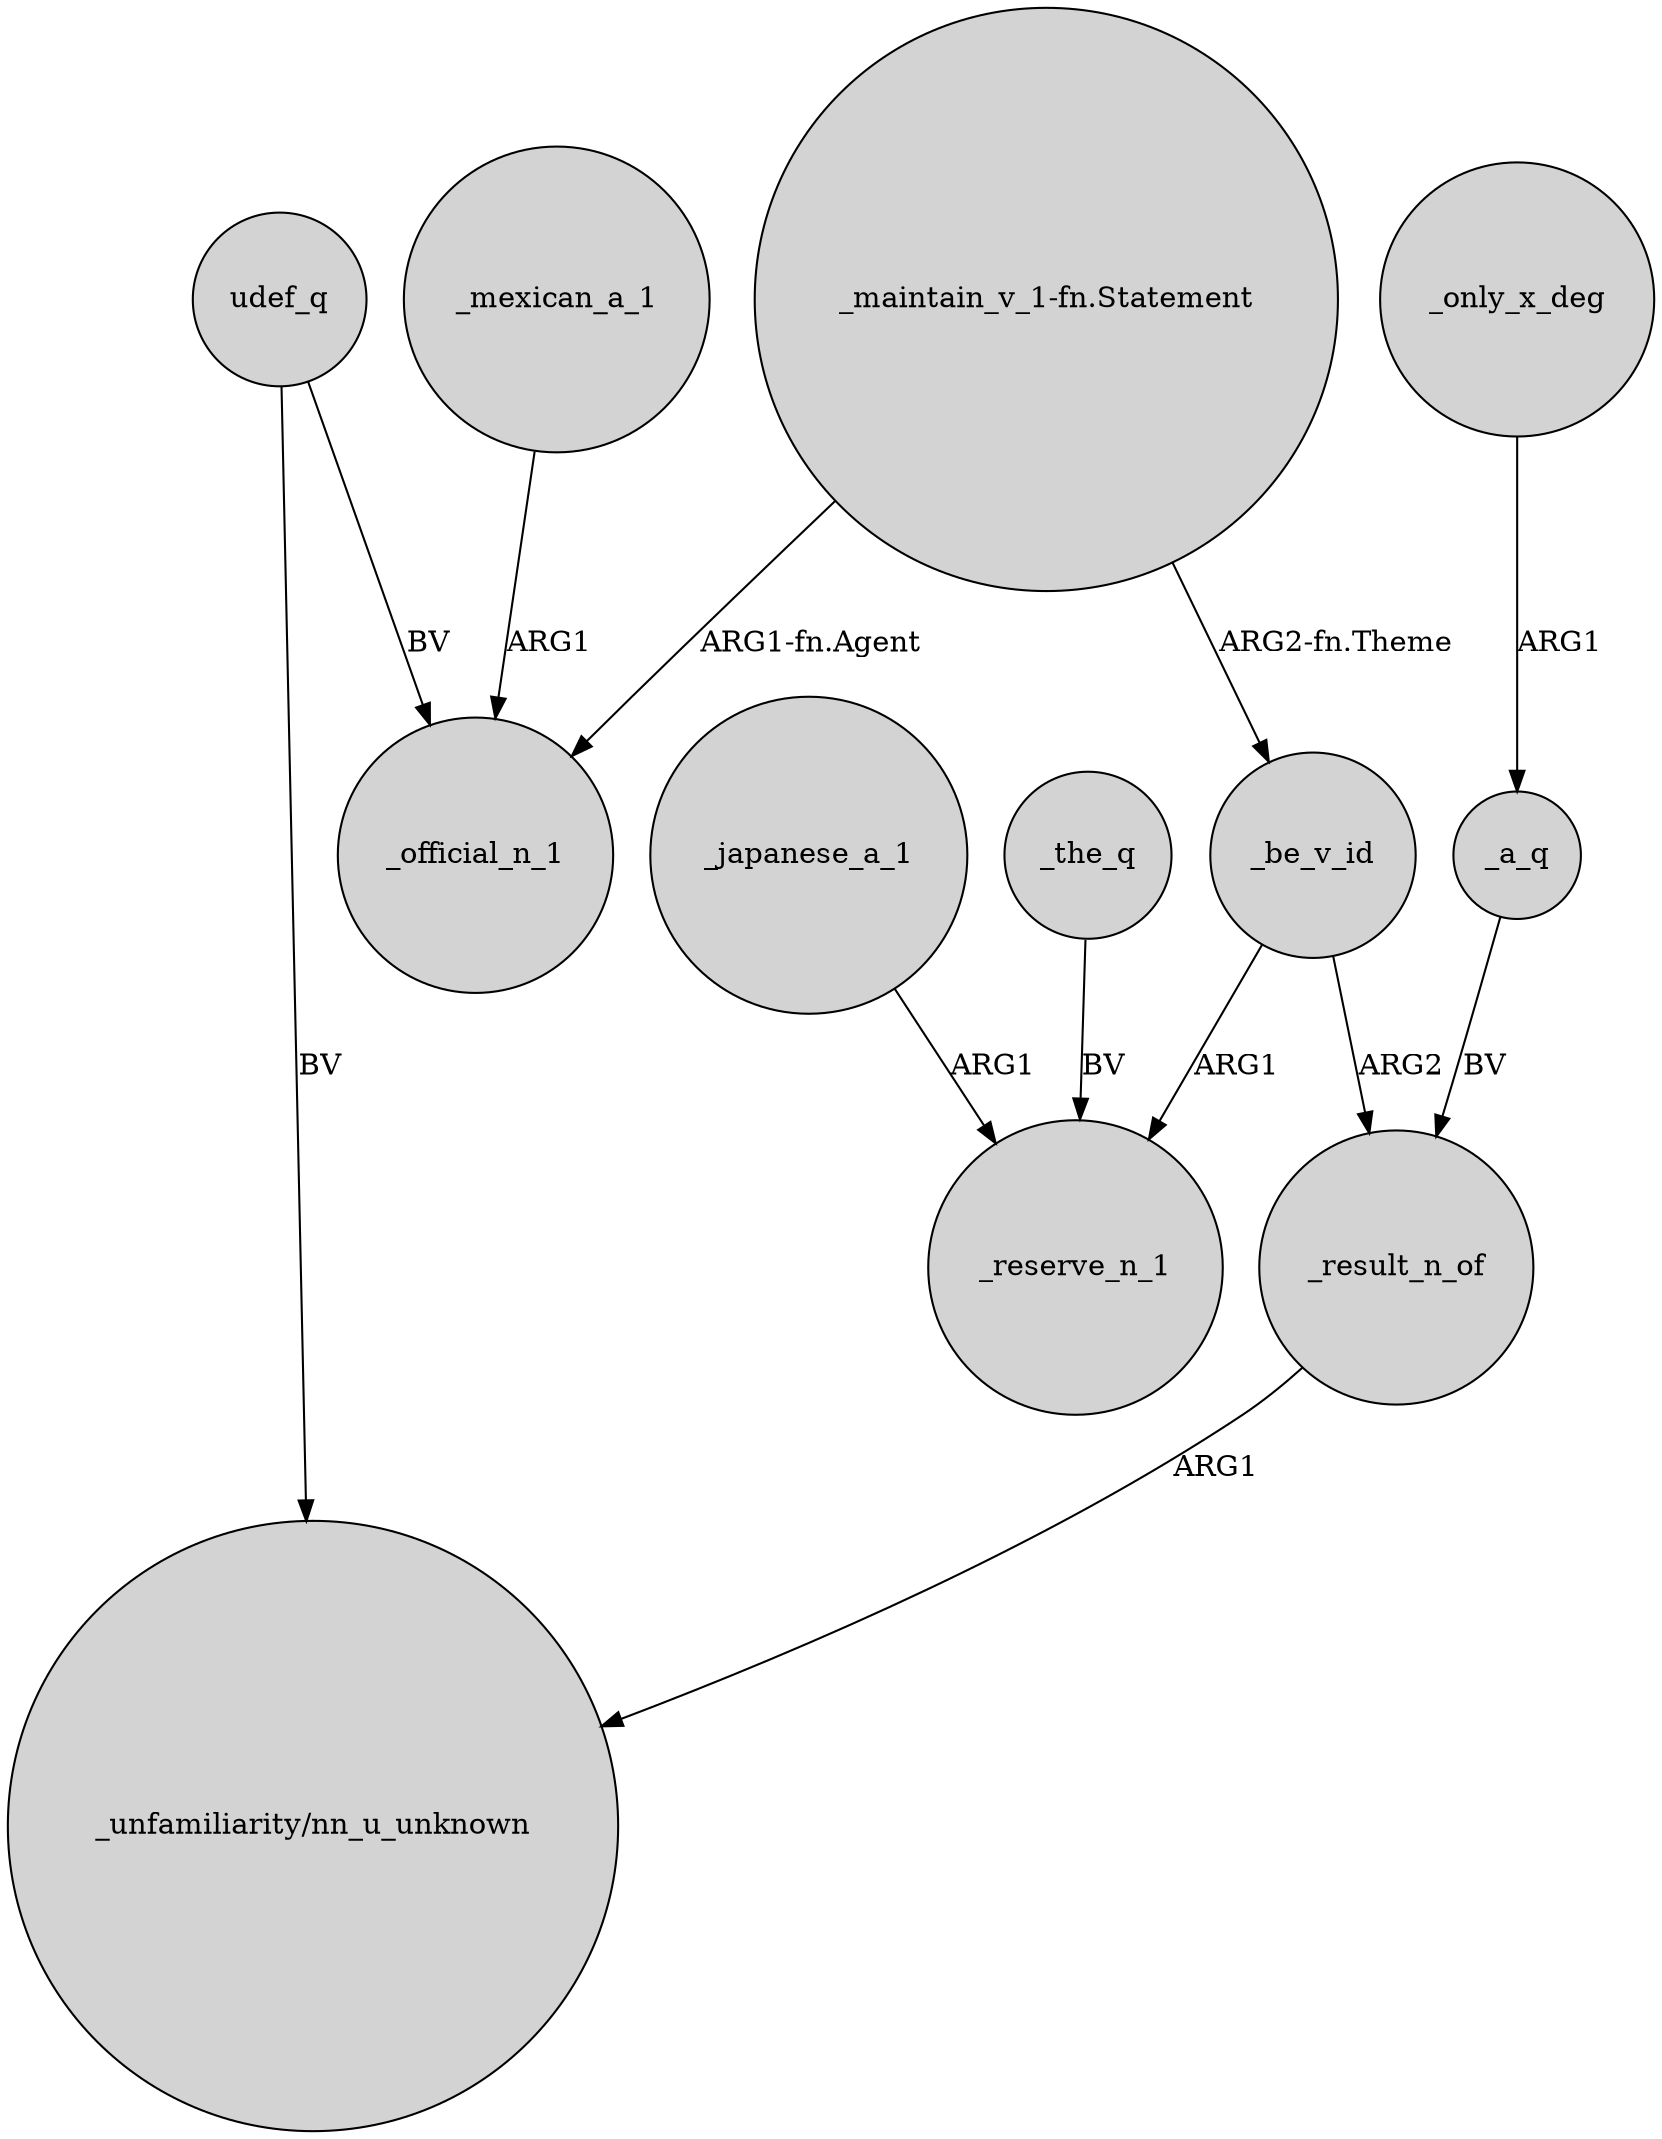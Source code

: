digraph {
	node [shape=circle style=filled]
	_result_n_of -> "_unfamiliarity/nn_u_unknown" [label=ARG1]
	_mexican_a_1 -> _official_n_1 [label=ARG1]
	_a_q -> _result_n_of [label=BV]
	_the_q -> _reserve_n_1 [label=BV]
	udef_q -> _official_n_1 [label=BV]
	"_maintain_v_1-fn.Statement" -> _official_n_1 [label="ARG1-fn.Agent"]
	_be_v_id -> _result_n_of [label=ARG2]
	_be_v_id -> _reserve_n_1 [label=ARG1]
	udef_q -> "_unfamiliarity/nn_u_unknown" [label=BV]
	_japanese_a_1 -> _reserve_n_1 [label=ARG1]
	_only_x_deg -> _a_q [label=ARG1]
	"_maintain_v_1-fn.Statement" -> _be_v_id [label="ARG2-fn.Theme"]
}

